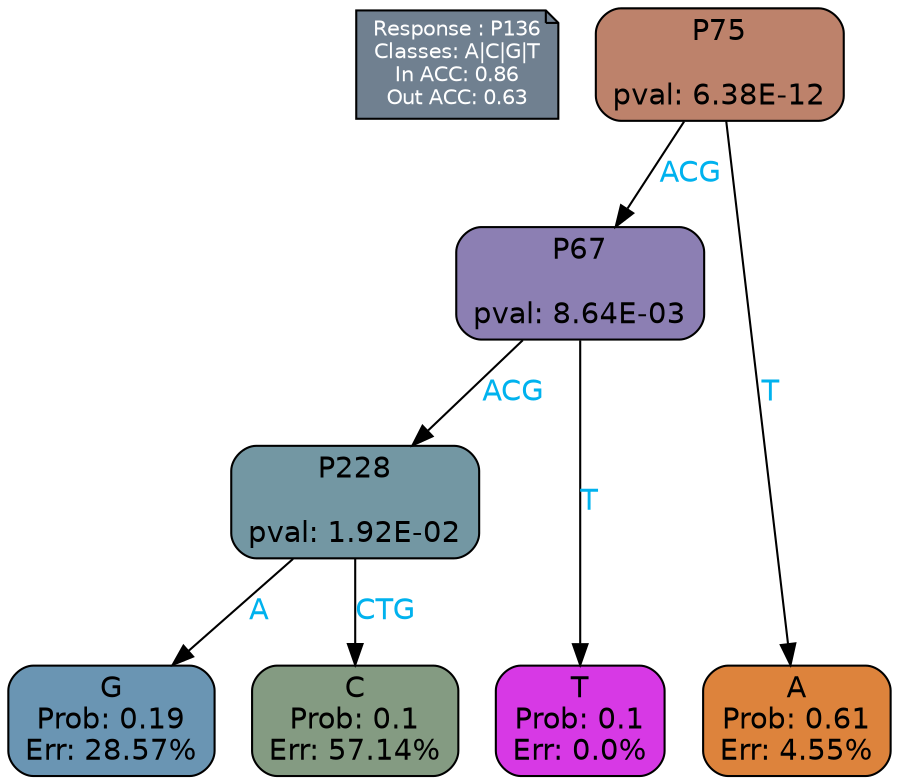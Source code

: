 digraph Tree {
node [shape=box, style="filled, rounded", color="black", fontname=helvetica] ;
graph [ranksep=equally, splines=polylines, bgcolor=transparent, dpi=600] ;
edge [fontname=helvetica] ;
LEGEND [label="Response : P136
Classes: A|C|G|T
In ACC: 0.86
Out ACC: 0.63
",shape=note,align=left,style=filled,fillcolor="slategray",fontcolor="white",fontsize=10];1 [label="P75

pval: 6.38E-12", fillcolor="#bd826b"] ;
2 [label="P67

pval: 8.64E-03", fillcolor="#8c7fb3"] ;
3 [label="P228

pval: 1.92E-02", fillcolor="#7397a3"] ;
4 [label="G
Prob: 0.19
Err: 28.57%", fillcolor="#6a95b3"] ;
5 [label="C
Prob: 0.1
Err: 57.14%", fillcolor="#849b82"] ;
6 [label="T
Prob: 0.1
Err: 0.0%", fillcolor="#d739e5"] ;
7 [label="A
Prob: 0.61
Err: 4.55%", fillcolor="#dd833c"] ;
1 -> 2 [label="ACG",fontcolor=deepskyblue2] ;
1 -> 7 [label="T",fontcolor=deepskyblue2] ;
2 -> 3 [label="ACG",fontcolor=deepskyblue2] ;
2 -> 6 [label="T",fontcolor=deepskyblue2] ;
3 -> 4 [label="A",fontcolor=deepskyblue2] ;
3 -> 5 [label="CTG",fontcolor=deepskyblue2] ;
{rank = same; 4;5;6;7;}{rank = same; LEGEND;1;}}